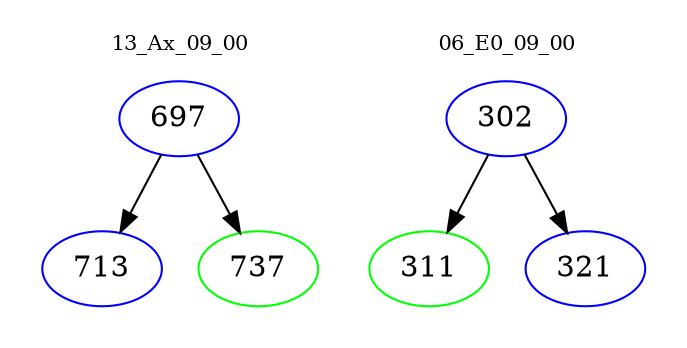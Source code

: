 digraph{
subgraph cluster_0 {
color = white
label = "13_Ax_09_00";
fontsize=10;
T0_697 [label="697", color="blue"]
T0_697 -> T0_713 [color="black"]
T0_713 [label="713", color="blue"]
T0_697 -> T0_737 [color="black"]
T0_737 [label="737", color="green"]
}
subgraph cluster_1 {
color = white
label = "06_E0_09_00";
fontsize=10;
T1_302 [label="302", color="blue"]
T1_302 -> T1_311 [color="black"]
T1_311 [label="311", color="green"]
T1_302 -> T1_321 [color="black"]
T1_321 [label="321", color="blue"]
}
}
